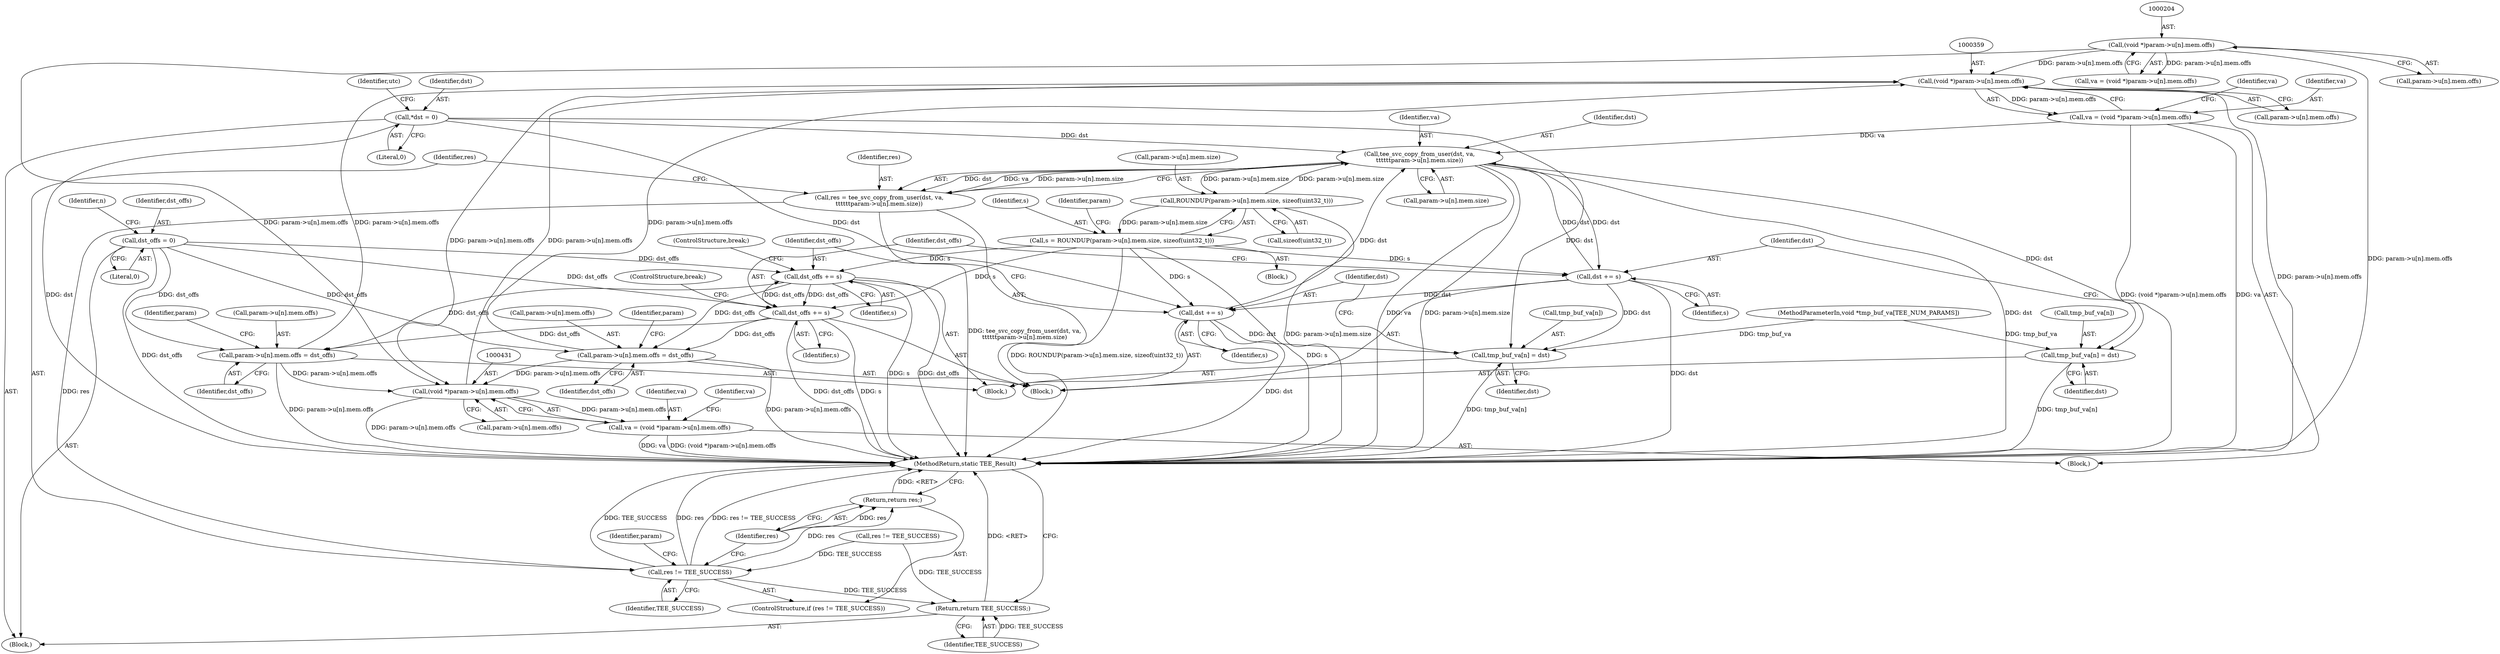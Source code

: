digraph "0_optee_os_d5c5b0b77b2b589666024d219a8007b3f5b6faeb@array" {
"1000358" [label="(Call,(void *)param->u[n].mem.offs)"];
"1000392" [label="(Call,param->u[n].mem.offs = dst_offs)"];
"1000314" [label="(Call,dst_offs = 0)"];
"1000475" [label="(Call,dst_offs += s)"];
"1000333" [label="(Call,s = ROUNDUP(param->u[n].mem.size, sizeof(uint32_t)))"];
"1000335" [label="(Call,ROUNDUP(param->u[n].mem.size, sizeof(uint32_t)))"];
"1000374" [label="(Call,tee_svc_copy_from_user(dst, va,\n\t\t\t\t\t\tparam->u[n].mem.size))"];
"1000120" [label="(Call,*dst = 0)"];
"1000472" [label="(Call,dst += s)"];
"1000420" [label="(Call,dst += s)"];
"1000356" [label="(Call,va = (void *)param->u[n].mem.offs)"];
"1000358" [label="(Call,(void *)param->u[n].mem.offs)"];
"1000203" [label="(Call,(void *)param->u[n].mem.offs)"];
"1000444" [label="(Call,param->u[n].mem.offs = dst_offs)"];
"1000423" [label="(Call,dst_offs += s)"];
"1000430" [label="(Call,(void *)param->u[n].mem.offs)"];
"1000467" [label="(Call,tmp_buf_va[n] = dst)"];
"1000428" [label="(Call,va = (void *)param->u[n].mem.offs)"];
"1000372" [label="(Call,res = tee_svc_copy_from_user(dst, va,\n\t\t\t\t\t\tparam->u[n].mem.size))"];
"1000387" [label="(Call,res != TEE_SUCCESS)"];
"1000390" [label="(Return,return res;)"];
"1000481" [label="(Return,return TEE_SUCCESS;)"];
"1000415" [label="(Call,tmp_buf_va[n] = dst)"];
"1000483" [label="(MethodReturn,static TEE_Result)"];
"1000424" [label="(Identifier,dst_offs)"];
"1000334" [label="(Identifier,s)"];
"1000336" [label="(Call,param->u[n].mem.size)"];
"1000391" [label="(Identifier,res)"];
"1000428" [label="(Call,va = (void *)param->u[n].mem.offs)"];
"1000373" [label="(Identifier,res)"];
"1000445" [label="(Call,param->u[n].mem.offs)"];
"1000481" [label="(Return,return TEE_SUCCESS;)"];
"1000468" [label="(Call,tmp_buf_va[n])"];
"1000314" [label="(Call,dst_offs = 0)"];
"1000315" [label="(Identifier,dst_offs)"];
"1000353" [label="(Block,)"];
"1000443" [label="(Block,)"];
"1000316" [label="(Literal,0)"];
"1000408" [label="(Identifier,param)"];
"1000387" [label="(Call,res != TEE_SUCCESS)"];
"1000375" [label="(Identifier,dst)"];
"1000319" [label="(Identifier,n)"];
"1000203" [label="(Call,(void *)param->u[n].mem.offs)"];
"1000472" [label="(Call,dst += s)"];
"1000386" [label="(ControlStructure,if (res != TEE_SUCCESS))"];
"1000374" [label="(Call,tee_svc_copy_from_user(dst, va,\n\t\t\t\t\t\tparam->u[n].mem.size))"];
"1000422" [label="(Identifier,s)"];
"1000478" [label="(ControlStructure,break;)"];
"1000467" [label="(Call,tmp_buf_va[n] = dst)"];
"1000421" [label="(Identifier,dst)"];
"1000370" [label="(Identifier,va)"];
"1000111" [label="(Block,)"];
"1000397" [label="(Identifier,param)"];
"1000356" [label="(Call,va = (void *)param->u[n].mem.offs)"];
"1000357" [label="(Identifier,va)"];
"1000471" [label="(Identifier,dst)"];
"1000377" [label="(Call,param->u[n].mem.size)"];
"1000415" [label="(Call,tmp_buf_va[n] = dst)"];
"1000475" [label="(Call,dst_offs += s)"];
"1000442" [label="(Identifier,va)"];
"1000309" [label="(Call,res != TEE_SUCCESS)"];
"1000425" [label="(Identifier,s)"];
"1000371" [label="(Block,)"];
"1000376" [label="(Identifier,va)"];
"1000122" [label="(Literal,0)"];
"1000473" [label="(Identifier,dst)"];
"1000326" [label="(Block,)"];
"1000423" [label="(Call,dst_offs += s)"];
"1000429" [label="(Identifier,va)"];
"1000126" [label="(Identifier,utc)"];
"1000345" [label="(Call,sizeof(uint32_t))"];
"1000333" [label="(Call,s = ROUNDUP(param->u[n].mem.size, sizeof(uint32_t)))"];
"1000201" [label="(Call,va = (void *)param->u[n].mem.offs)"];
"1000372" [label="(Call,res = tee_svc_copy_from_user(dst, va,\n\t\t\t\t\t\tparam->u[n].mem.size))"];
"1000120" [label="(Call,*dst = 0)"];
"1000360" [label="(Call,param->u[n].mem.offs)"];
"1000420" [label="(Call,dst += s)"];
"1000393" [label="(Call,param->u[n].mem.offs)"];
"1000430" [label="(Call,(void *)param->u[n].mem.offs)"];
"1000392" [label="(Call,param->u[n].mem.offs = dst_offs)"];
"1000390" [label="(Return,return res;)"];
"1000482" [label="(Identifier,TEE_SUCCESS)"];
"1000419" [label="(Identifier,dst)"];
"1000474" [label="(Identifier,s)"];
"1000444" [label="(Call,param->u[n].mem.offs = dst_offs)"];
"1000460" [label="(Identifier,param)"];
"1000388" [label="(Identifier,res)"];
"1000389" [label="(Identifier,TEE_SUCCESS)"];
"1000454" [label="(Identifier,dst_offs)"];
"1000432" [label="(Call,param->u[n].mem.offs)"];
"1000335" [label="(Call,ROUNDUP(param->u[n].mem.size, sizeof(uint32_t)))"];
"1000402" [label="(Identifier,dst_offs)"];
"1000476" [label="(Identifier,dst_offs)"];
"1000121" [label="(Identifier,dst)"];
"1000477" [label="(Identifier,s)"];
"1000416" [label="(Call,tmp_buf_va[n])"];
"1000109" [label="(MethodParameterIn,void *tmp_buf_va[TEE_NUM_PARAMS])"];
"1000205" [label="(Call,param->u[n].mem.offs)"];
"1000426" [label="(ControlStructure,break;)"];
"1000358" [label="(Call,(void *)param->u[n].mem.offs)"];
"1000350" [label="(Identifier,param)"];
"1000358" -> "1000356"  [label="AST: "];
"1000358" -> "1000360"  [label="CFG: "];
"1000359" -> "1000358"  [label="AST: "];
"1000360" -> "1000358"  [label="AST: "];
"1000356" -> "1000358"  [label="CFG: "];
"1000358" -> "1000483"  [label="DDG: param->u[n].mem.offs"];
"1000358" -> "1000356"  [label="DDG: param->u[n].mem.offs"];
"1000392" -> "1000358"  [label="DDG: param->u[n].mem.offs"];
"1000203" -> "1000358"  [label="DDG: param->u[n].mem.offs"];
"1000444" -> "1000358"  [label="DDG: param->u[n].mem.offs"];
"1000430" -> "1000358"  [label="DDG: param->u[n].mem.offs"];
"1000358" -> "1000430"  [label="DDG: param->u[n].mem.offs"];
"1000392" -> "1000371"  [label="AST: "];
"1000392" -> "1000402"  [label="CFG: "];
"1000393" -> "1000392"  [label="AST: "];
"1000402" -> "1000392"  [label="AST: "];
"1000408" -> "1000392"  [label="CFG: "];
"1000392" -> "1000483"  [label="DDG: param->u[n].mem.offs"];
"1000314" -> "1000392"  [label="DDG: dst_offs"];
"1000475" -> "1000392"  [label="DDG: dst_offs"];
"1000423" -> "1000392"  [label="DDG: dst_offs"];
"1000392" -> "1000430"  [label="DDG: param->u[n].mem.offs"];
"1000314" -> "1000111"  [label="AST: "];
"1000314" -> "1000316"  [label="CFG: "];
"1000315" -> "1000314"  [label="AST: "];
"1000316" -> "1000314"  [label="AST: "];
"1000319" -> "1000314"  [label="CFG: "];
"1000314" -> "1000483"  [label="DDG: dst_offs"];
"1000314" -> "1000423"  [label="DDG: dst_offs"];
"1000314" -> "1000444"  [label="DDG: dst_offs"];
"1000314" -> "1000475"  [label="DDG: dst_offs"];
"1000475" -> "1000443"  [label="AST: "];
"1000475" -> "1000477"  [label="CFG: "];
"1000476" -> "1000475"  [label="AST: "];
"1000477" -> "1000475"  [label="AST: "];
"1000478" -> "1000475"  [label="CFG: "];
"1000475" -> "1000483"  [label="DDG: dst_offs"];
"1000475" -> "1000483"  [label="DDG: s"];
"1000475" -> "1000423"  [label="DDG: dst_offs"];
"1000475" -> "1000444"  [label="DDG: dst_offs"];
"1000333" -> "1000475"  [label="DDG: s"];
"1000423" -> "1000475"  [label="DDG: dst_offs"];
"1000333" -> "1000326"  [label="AST: "];
"1000333" -> "1000335"  [label="CFG: "];
"1000334" -> "1000333"  [label="AST: "];
"1000335" -> "1000333"  [label="AST: "];
"1000350" -> "1000333"  [label="CFG: "];
"1000333" -> "1000483"  [label="DDG: s"];
"1000333" -> "1000483"  [label="DDG: ROUNDUP(param->u[n].mem.size, sizeof(uint32_t))"];
"1000335" -> "1000333"  [label="DDG: param->u[n].mem.size"];
"1000333" -> "1000420"  [label="DDG: s"];
"1000333" -> "1000423"  [label="DDG: s"];
"1000333" -> "1000472"  [label="DDG: s"];
"1000335" -> "1000345"  [label="CFG: "];
"1000336" -> "1000335"  [label="AST: "];
"1000345" -> "1000335"  [label="AST: "];
"1000335" -> "1000483"  [label="DDG: param->u[n].mem.size"];
"1000374" -> "1000335"  [label="DDG: param->u[n].mem.size"];
"1000335" -> "1000374"  [label="DDG: param->u[n].mem.size"];
"1000374" -> "1000372"  [label="AST: "];
"1000374" -> "1000377"  [label="CFG: "];
"1000375" -> "1000374"  [label="AST: "];
"1000376" -> "1000374"  [label="AST: "];
"1000377" -> "1000374"  [label="AST: "];
"1000372" -> "1000374"  [label="CFG: "];
"1000374" -> "1000483"  [label="DDG: va"];
"1000374" -> "1000483"  [label="DDG: param->u[n].mem.size"];
"1000374" -> "1000483"  [label="DDG: dst"];
"1000374" -> "1000372"  [label="DDG: dst"];
"1000374" -> "1000372"  [label="DDG: va"];
"1000374" -> "1000372"  [label="DDG: param->u[n].mem.size"];
"1000120" -> "1000374"  [label="DDG: dst"];
"1000472" -> "1000374"  [label="DDG: dst"];
"1000420" -> "1000374"  [label="DDG: dst"];
"1000356" -> "1000374"  [label="DDG: va"];
"1000374" -> "1000415"  [label="DDG: dst"];
"1000374" -> "1000420"  [label="DDG: dst"];
"1000120" -> "1000111"  [label="AST: "];
"1000120" -> "1000122"  [label="CFG: "];
"1000121" -> "1000120"  [label="AST: "];
"1000122" -> "1000120"  [label="AST: "];
"1000126" -> "1000120"  [label="CFG: "];
"1000120" -> "1000483"  [label="DDG: dst"];
"1000120" -> "1000467"  [label="DDG: dst"];
"1000120" -> "1000472"  [label="DDG: dst"];
"1000472" -> "1000443"  [label="AST: "];
"1000472" -> "1000474"  [label="CFG: "];
"1000473" -> "1000472"  [label="AST: "];
"1000474" -> "1000472"  [label="AST: "];
"1000476" -> "1000472"  [label="CFG: "];
"1000472" -> "1000483"  [label="DDG: dst"];
"1000472" -> "1000467"  [label="DDG: dst"];
"1000420" -> "1000472"  [label="DDG: dst"];
"1000420" -> "1000371"  [label="AST: "];
"1000420" -> "1000422"  [label="CFG: "];
"1000421" -> "1000420"  [label="AST: "];
"1000422" -> "1000420"  [label="AST: "];
"1000424" -> "1000420"  [label="CFG: "];
"1000420" -> "1000483"  [label="DDG: dst"];
"1000420" -> "1000467"  [label="DDG: dst"];
"1000356" -> "1000353"  [label="AST: "];
"1000357" -> "1000356"  [label="AST: "];
"1000370" -> "1000356"  [label="CFG: "];
"1000356" -> "1000483"  [label="DDG: va"];
"1000356" -> "1000483"  [label="DDG: (void *)param->u[n].mem.offs"];
"1000203" -> "1000201"  [label="AST: "];
"1000203" -> "1000205"  [label="CFG: "];
"1000204" -> "1000203"  [label="AST: "];
"1000205" -> "1000203"  [label="AST: "];
"1000201" -> "1000203"  [label="CFG: "];
"1000203" -> "1000483"  [label="DDG: param->u[n].mem.offs"];
"1000203" -> "1000201"  [label="DDG: param->u[n].mem.offs"];
"1000203" -> "1000430"  [label="DDG: param->u[n].mem.offs"];
"1000444" -> "1000443"  [label="AST: "];
"1000444" -> "1000454"  [label="CFG: "];
"1000445" -> "1000444"  [label="AST: "];
"1000454" -> "1000444"  [label="AST: "];
"1000460" -> "1000444"  [label="CFG: "];
"1000444" -> "1000483"  [label="DDG: param->u[n].mem.offs"];
"1000444" -> "1000430"  [label="DDG: param->u[n].mem.offs"];
"1000423" -> "1000444"  [label="DDG: dst_offs"];
"1000423" -> "1000371"  [label="AST: "];
"1000423" -> "1000425"  [label="CFG: "];
"1000424" -> "1000423"  [label="AST: "];
"1000425" -> "1000423"  [label="AST: "];
"1000426" -> "1000423"  [label="CFG: "];
"1000423" -> "1000483"  [label="DDG: s"];
"1000423" -> "1000483"  [label="DDG: dst_offs"];
"1000430" -> "1000428"  [label="AST: "];
"1000430" -> "1000432"  [label="CFG: "];
"1000431" -> "1000430"  [label="AST: "];
"1000432" -> "1000430"  [label="AST: "];
"1000428" -> "1000430"  [label="CFG: "];
"1000430" -> "1000483"  [label="DDG: param->u[n].mem.offs"];
"1000430" -> "1000428"  [label="DDG: param->u[n].mem.offs"];
"1000467" -> "1000443"  [label="AST: "];
"1000467" -> "1000471"  [label="CFG: "];
"1000468" -> "1000467"  [label="AST: "];
"1000471" -> "1000467"  [label="AST: "];
"1000473" -> "1000467"  [label="CFG: "];
"1000467" -> "1000483"  [label="DDG: tmp_buf_va[n]"];
"1000109" -> "1000467"  [label="DDG: tmp_buf_va"];
"1000428" -> "1000353"  [label="AST: "];
"1000429" -> "1000428"  [label="AST: "];
"1000442" -> "1000428"  [label="CFG: "];
"1000428" -> "1000483"  [label="DDG: (void *)param->u[n].mem.offs"];
"1000428" -> "1000483"  [label="DDG: va"];
"1000372" -> "1000371"  [label="AST: "];
"1000373" -> "1000372"  [label="AST: "];
"1000388" -> "1000372"  [label="CFG: "];
"1000372" -> "1000483"  [label="DDG: tee_svc_copy_from_user(dst, va,\n\t\t\t\t\t\tparam->u[n].mem.size)"];
"1000372" -> "1000387"  [label="DDG: res"];
"1000387" -> "1000386"  [label="AST: "];
"1000387" -> "1000389"  [label="CFG: "];
"1000388" -> "1000387"  [label="AST: "];
"1000389" -> "1000387"  [label="AST: "];
"1000391" -> "1000387"  [label="CFG: "];
"1000397" -> "1000387"  [label="CFG: "];
"1000387" -> "1000483"  [label="DDG: TEE_SUCCESS"];
"1000387" -> "1000483"  [label="DDG: res"];
"1000387" -> "1000483"  [label="DDG: res != TEE_SUCCESS"];
"1000309" -> "1000387"  [label="DDG: TEE_SUCCESS"];
"1000387" -> "1000390"  [label="DDG: res"];
"1000387" -> "1000481"  [label="DDG: TEE_SUCCESS"];
"1000390" -> "1000386"  [label="AST: "];
"1000390" -> "1000391"  [label="CFG: "];
"1000391" -> "1000390"  [label="AST: "];
"1000483" -> "1000390"  [label="CFG: "];
"1000390" -> "1000483"  [label="DDG: <RET>"];
"1000391" -> "1000390"  [label="DDG: res"];
"1000481" -> "1000111"  [label="AST: "];
"1000481" -> "1000482"  [label="CFG: "];
"1000482" -> "1000481"  [label="AST: "];
"1000483" -> "1000481"  [label="CFG: "];
"1000481" -> "1000483"  [label="DDG: <RET>"];
"1000482" -> "1000481"  [label="DDG: TEE_SUCCESS"];
"1000309" -> "1000481"  [label="DDG: TEE_SUCCESS"];
"1000415" -> "1000371"  [label="AST: "];
"1000415" -> "1000419"  [label="CFG: "];
"1000416" -> "1000415"  [label="AST: "];
"1000419" -> "1000415"  [label="AST: "];
"1000421" -> "1000415"  [label="CFG: "];
"1000415" -> "1000483"  [label="DDG: tmp_buf_va[n]"];
"1000109" -> "1000415"  [label="DDG: tmp_buf_va"];
}
